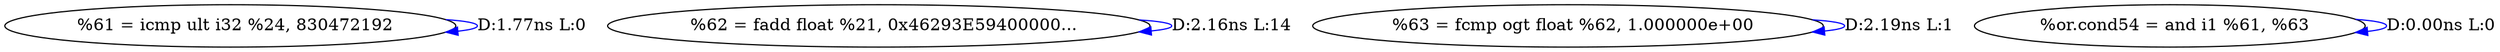 digraph {
Node0x29b3d70[label="  %61 = icmp ult i32 %24, 830472192"];
Node0x29b3d70 -> Node0x29b3d70[label="D:1.77ns L:0",color=blue];
Node0x29b3e80[label="  %62 = fadd float %21, 0x46293E59400000..."];
Node0x29b3e80 -> Node0x29b3e80[label="D:2.16ns L:14",color=blue];
Node0x29b3f60[label="  %63 = fcmp ogt float %62, 1.000000e+00"];
Node0x29b3f60 -> Node0x29b3f60[label="D:2.19ns L:1",color=blue];
Node0x29b4070[label="  %or.cond54 = and i1 %61, %63"];
Node0x29b4070 -> Node0x29b4070[label="D:0.00ns L:0",color=blue];
}
